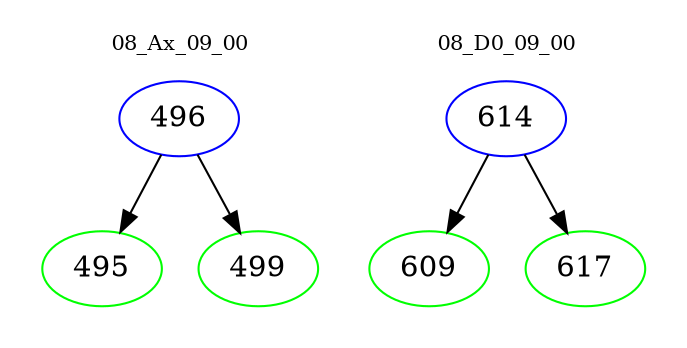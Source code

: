digraph{
subgraph cluster_0 {
color = white
label = "08_Ax_09_00";
fontsize=10;
T0_496 [label="496", color="blue"]
T0_496 -> T0_495 [color="black"]
T0_495 [label="495", color="green"]
T0_496 -> T0_499 [color="black"]
T0_499 [label="499", color="green"]
}
subgraph cluster_1 {
color = white
label = "08_D0_09_00";
fontsize=10;
T1_614 [label="614", color="blue"]
T1_614 -> T1_609 [color="black"]
T1_609 [label="609", color="green"]
T1_614 -> T1_617 [color="black"]
T1_617 [label="617", color="green"]
}
}
